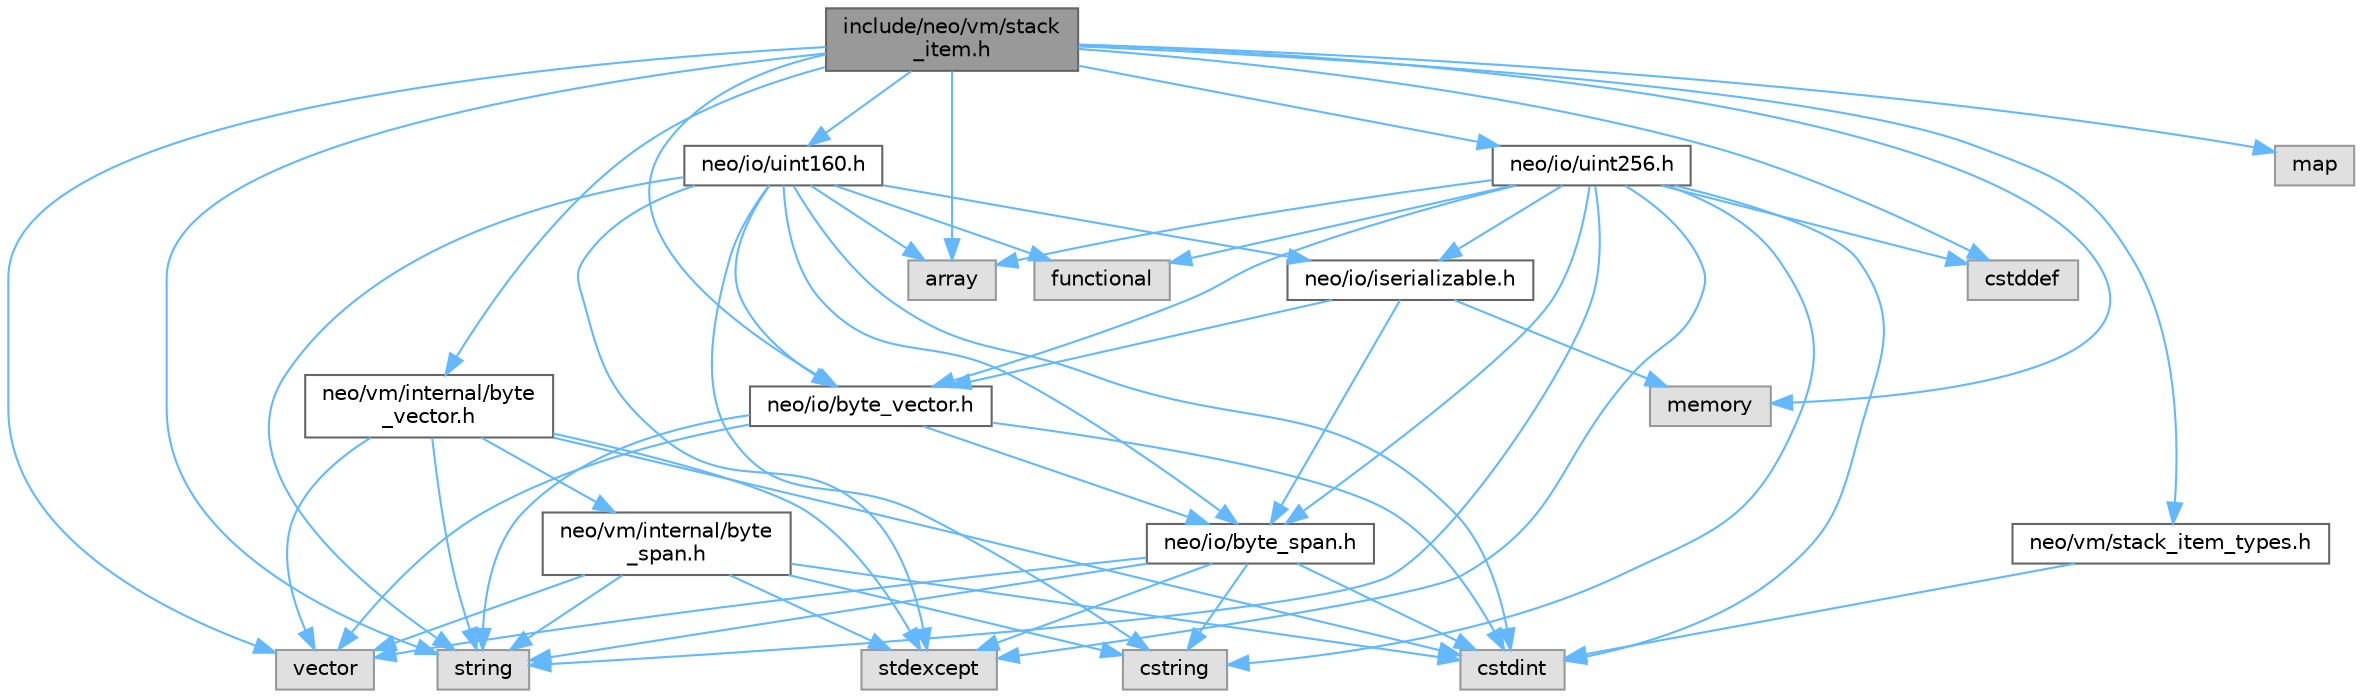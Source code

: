 digraph "include/neo/vm/stack_item.h"
{
 // LATEX_PDF_SIZE
  bgcolor="transparent";
  edge [fontname=Helvetica,fontsize=10,labelfontname=Helvetica,labelfontsize=10];
  node [fontname=Helvetica,fontsize=10,shape=box,height=0.2,width=0.4];
  Node1 [id="Node000001",label="include/neo/vm/stack\l_item.h",height=0.2,width=0.4,color="gray40", fillcolor="grey60", style="filled", fontcolor="black",tooltip=" "];
  Node1 -> Node2 [id="edge54_Node000001_Node000002",color="steelblue1",style="solid",tooltip=" "];
  Node2 [id="Node000002",label="neo/io/byte_vector.h",height=0.2,width=0.4,color="grey40", fillcolor="white", style="filled",URL="$io_2byte__vector_8h.html",tooltip=" "];
  Node2 -> Node3 [id="edge55_Node000002_Node000003",color="steelblue1",style="solid",tooltip=" "];
  Node3 [id="Node000003",label="neo/io/byte_span.h",height=0.2,width=0.4,color="grey40", fillcolor="white", style="filled",URL="$io_2byte__span_8h.html",tooltip=" "];
  Node3 -> Node4 [id="edge56_Node000003_Node000004",color="steelblue1",style="solid",tooltip=" "];
  Node4 [id="Node000004",label="cstdint",height=0.2,width=0.4,color="grey60", fillcolor="#E0E0E0", style="filled",tooltip=" "];
  Node3 -> Node5 [id="edge57_Node000003_Node000005",color="steelblue1",style="solid",tooltip=" "];
  Node5 [id="Node000005",label="cstring",height=0.2,width=0.4,color="grey60", fillcolor="#E0E0E0", style="filled",tooltip=" "];
  Node3 -> Node6 [id="edge58_Node000003_Node000006",color="steelblue1",style="solid",tooltip=" "];
  Node6 [id="Node000006",label="stdexcept",height=0.2,width=0.4,color="grey60", fillcolor="#E0E0E0", style="filled",tooltip=" "];
  Node3 -> Node7 [id="edge59_Node000003_Node000007",color="steelblue1",style="solid",tooltip=" "];
  Node7 [id="Node000007",label="string",height=0.2,width=0.4,color="grey60", fillcolor="#E0E0E0", style="filled",tooltip=" "];
  Node3 -> Node8 [id="edge60_Node000003_Node000008",color="steelblue1",style="solid",tooltip=" "];
  Node8 [id="Node000008",label="vector",height=0.2,width=0.4,color="grey60", fillcolor="#E0E0E0", style="filled",tooltip=" "];
  Node2 -> Node4 [id="edge61_Node000002_Node000004",color="steelblue1",style="solid",tooltip=" "];
  Node2 -> Node7 [id="edge62_Node000002_Node000007",color="steelblue1",style="solid",tooltip=" "];
  Node2 -> Node8 [id="edge63_Node000002_Node000008",color="steelblue1",style="solid",tooltip=" "];
  Node1 -> Node9 [id="edge64_Node000001_Node000009",color="steelblue1",style="solid",tooltip=" "];
  Node9 [id="Node000009",label="neo/io/uint160.h",height=0.2,width=0.4,color="grey40", fillcolor="white", style="filled",URL="$uint160_8h.html",tooltip=" "];
  Node9 -> Node3 [id="edge65_Node000009_Node000003",color="steelblue1",style="solid",tooltip=" "];
  Node9 -> Node2 [id="edge66_Node000009_Node000002",color="steelblue1",style="solid",tooltip=" "];
  Node9 -> Node10 [id="edge67_Node000009_Node000010",color="steelblue1",style="solid",tooltip=" "];
  Node10 [id="Node000010",label="neo/io/iserializable.h",height=0.2,width=0.4,color="grey40", fillcolor="white", style="filled",URL="$iserializable_8h.html",tooltip=" "];
  Node10 -> Node3 [id="edge68_Node000010_Node000003",color="steelblue1",style="solid",tooltip=" "];
  Node10 -> Node2 [id="edge69_Node000010_Node000002",color="steelblue1",style="solid",tooltip=" "];
  Node10 -> Node11 [id="edge70_Node000010_Node000011",color="steelblue1",style="solid",tooltip=" "];
  Node11 [id="Node000011",label="memory",height=0.2,width=0.4,color="grey60", fillcolor="#E0E0E0", style="filled",tooltip=" "];
  Node9 -> Node12 [id="edge71_Node000009_Node000012",color="steelblue1",style="solid",tooltip=" "];
  Node12 [id="Node000012",label="array",height=0.2,width=0.4,color="grey60", fillcolor="#E0E0E0", style="filled",tooltip=" "];
  Node9 -> Node4 [id="edge72_Node000009_Node000004",color="steelblue1",style="solid",tooltip=" "];
  Node9 -> Node5 [id="edge73_Node000009_Node000005",color="steelblue1",style="solid",tooltip=" "];
  Node9 -> Node13 [id="edge74_Node000009_Node000013",color="steelblue1",style="solid",tooltip=" "];
  Node13 [id="Node000013",label="functional",height=0.2,width=0.4,color="grey60", fillcolor="#E0E0E0", style="filled",tooltip=" "];
  Node9 -> Node6 [id="edge75_Node000009_Node000006",color="steelblue1",style="solid",tooltip=" "];
  Node9 -> Node7 [id="edge76_Node000009_Node000007",color="steelblue1",style="solid",tooltip=" "];
  Node1 -> Node14 [id="edge77_Node000001_Node000014",color="steelblue1",style="solid",tooltip=" "];
  Node14 [id="Node000014",label="neo/io/uint256.h",height=0.2,width=0.4,color="grey40", fillcolor="white", style="filled",URL="$uint256_8h.html",tooltip=" "];
  Node14 -> Node3 [id="edge78_Node000014_Node000003",color="steelblue1",style="solid",tooltip=" "];
  Node14 -> Node2 [id="edge79_Node000014_Node000002",color="steelblue1",style="solid",tooltip=" "];
  Node14 -> Node10 [id="edge80_Node000014_Node000010",color="steelblue1",style="solid",tooltip=" "];
  Node14 -> Node12 [id="edge81_Node000014_Node000012",color="steelblue1",style="solid",tooltip=" "];
  Node14 -> Node15 [id="edge82_Node000014_Node000015",color="steelblue1",style="solid",tooltip=" "];
  Node15 [id="Node000015",label="cstddef",height=0.2,width=0.4,color="grey60", fillcolor="#E0E0E0", style="filled",tooltip=" "];
  Node14 -> Node4 [id="edge83_Node000014_Node000004",color="steelblue1",style="solid",tooltip=" "];
  Node14 -> Node5 [id="edge84_Node000014_Node000005",color="steelblue1",style="solid",tooltip=" "];
  Node14 -> Node13 [id="edge85_Node000014_Node000013",color="steelblue1",style="solid",tooltip=" "];
  Node14 -> Node6 [id="edge86_Node000014_Node000006",color="steelblue1",style="solid",tooltip=" "];
  Node14 -> Node7 [id="edge87_Node000014_Node000007",color="steelblue1",style="solid",tooltip=" "];
  Node1 -> Node16 [id="edge88_Node000001_Node000016",color="steelblue1",style="solid",tooltip=" "];
  Node16 [id="Node000016",label="neo/vm/internal/byte\l_vector.h",height=0.2,width=0.4,color="grey40", fillcolor="white", style="filled",URL="$vm_2internal_2byte__vector_8h.html",tooltip=" "];
  Node16 -> Node17 [id="edge89_Node000016_Node000017",color="steelblue1",style="solid",tooltip=" "];
  Node17 [id="Node000017",label="neo/vm/internal/byte\l_span.h",height=0.2,width=0.4,color="grey40", fillcolor="white", style="filled",URL="$vm_2internal_2byte__span_8h.html",tooltip=" "];
  Node17 -> Node4 [id="edge90_Node000017_Node000004",color="steelblue1",style="solid",tooltip=" "];
  Node17 -> Node5 [id="edge91_Node000017_Node000005",color="steelblue1",style="solid",tooltip=" "];
  Node17 -> Node6 [id="edge92_Node000017_Node000006",color="steelblue1",style="solid",tooltip=" "];
  Node17 -> Node7 [id="edge93_Node000017_Node000007",color="steelblue1",style="solid",tooltip=" "];
  Node17 -> Node8 [id="edge94_Node000017_Node000008",color="steelblue1",style="solid",tooltip=" "];
  Node16 -> Node4 [id="edge95_Node000016_Node000004",color="steelblue1",style="solid",tooltip=" "];
  Node16 -> Node6 [id="edge96_Node000016_Node000006",color="steelblue1",style="solid",tooltip=" "];
  Node16 -> Node7 [id="edge97_Node000016_Node000007",color="steelblue1",style="solid",tooltip=" "];
  Node16 -> Node8 [id="edge98_Node000016_Node000008",color="steelblue1",style="solid",tooltip=" "];
  Node1 -> Node18 [id="edge99_Node000001_Node000018",color="steelblue1",style="solid",tooltip=" "];
  Node18 [id="Node000018",label="neo/vm/stack_item_types.h",height=0.2,width=0.4,color="grey40", fillcolor="white", style="filled",URL="$stack__item__types_8h.html",tooltip=" "];
  Node18 -> Node4 [id="edge100_Node000018_Node000004",color="steelblue1",style="solid",tooltip=" "];
  Node1 -> Node12 [id="edge101_Node000001_Node000012",color="steelblue1",style="solid",tooltip=" "];
  Node1 -> Node15 [id="edge102_Node000001_Node000015",color="steelblue1",style="solid",tooltip=" "];
  Node1 -> Node19 [id="edge103_Node000001_Node000019",color="steelblue1",style="solid",tooltip=" "];
  Node19 [id="Node000019",label="map",height=0.2,width=0.4,color="grey60", fillcolor="#E0E0E0", style="filled",tooltip=" "];
  Node1 -> Node11 [id="edge104_Node000001_Node000011",color="steelblue1",style="solid",tooltip=" "];
  Node1 -> Node7 [id="edge105_Node000001_Node000007",color="steelblue1",style="solid",tooltip=" "];
  Node1 -> Node8 [id="edge106_Node000001_Node000008",color="steelblue1",style="solid",tooltip=" "];
}
